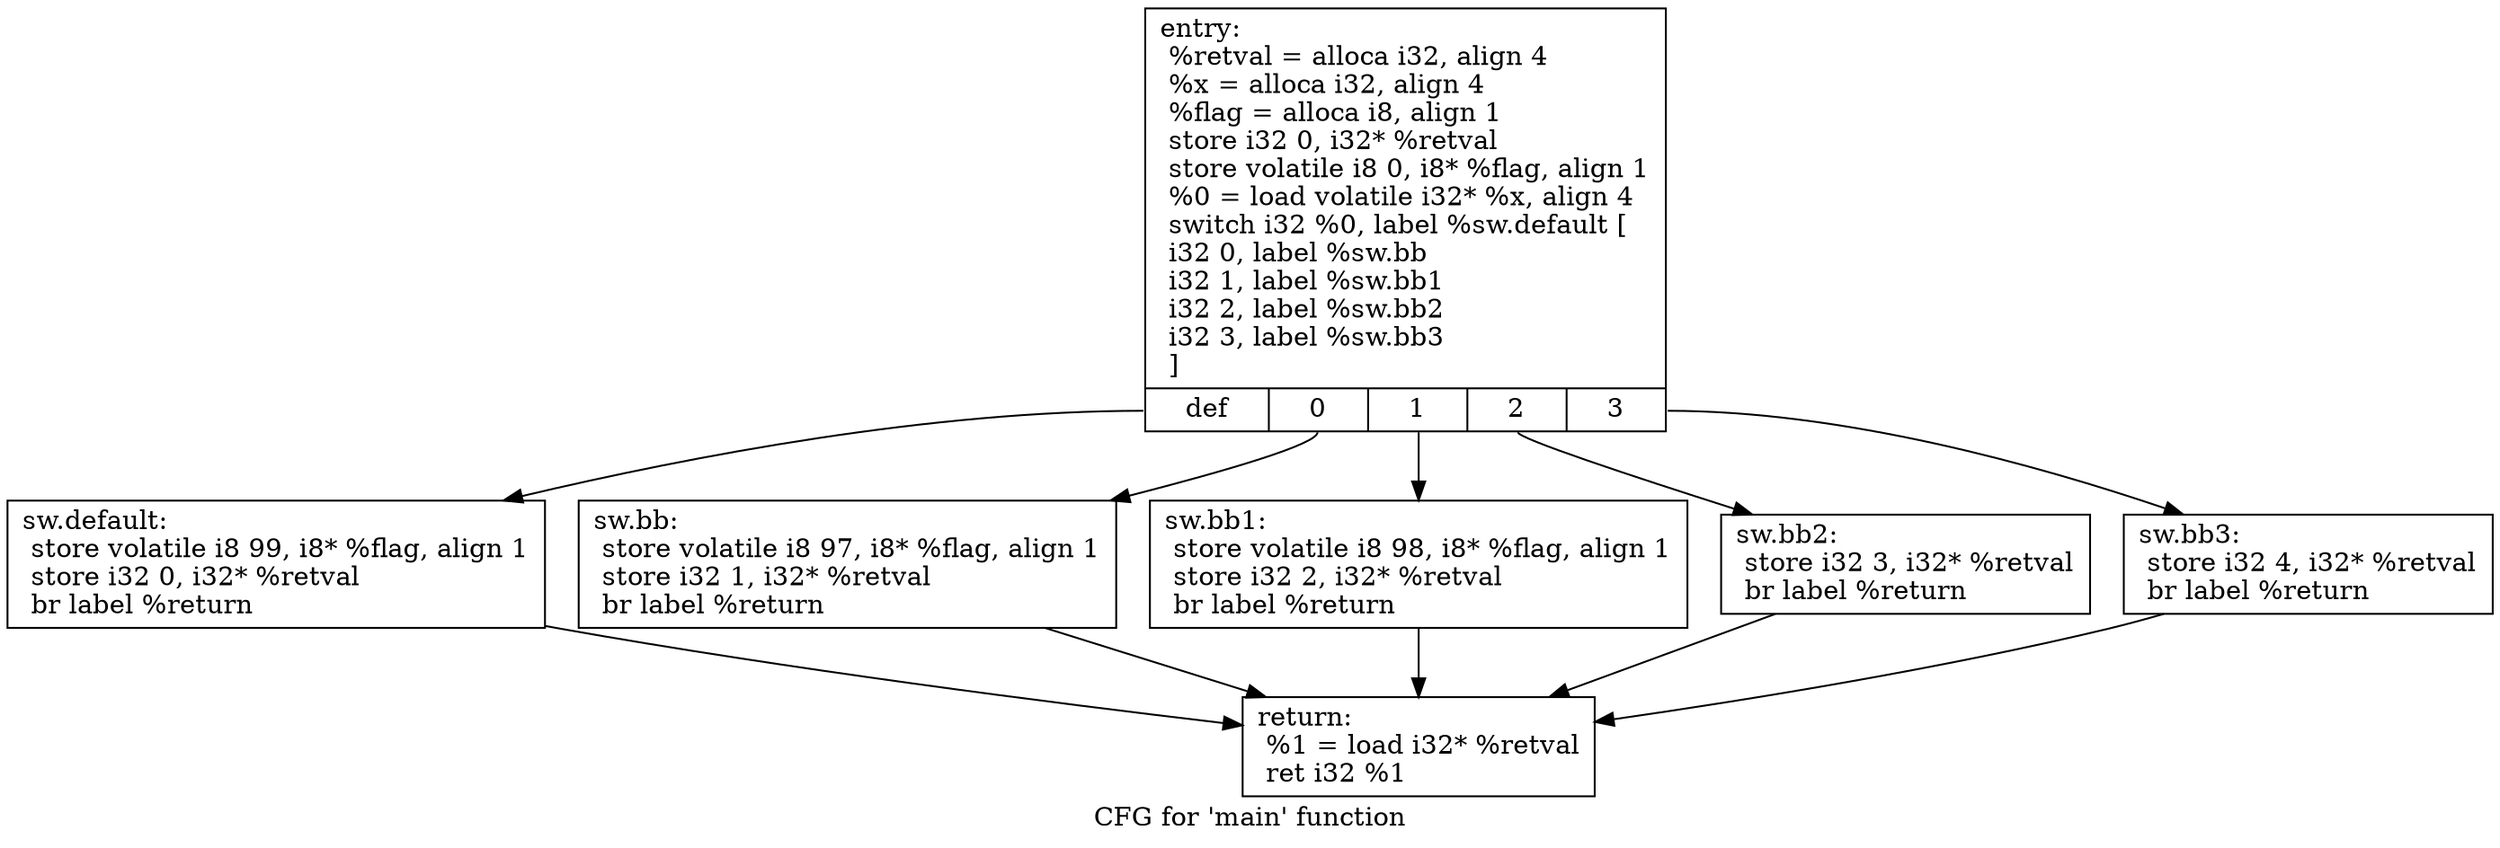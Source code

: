 digraph "CFG for 'main' function" {
	label="CFG for 'main' function";

	Node0x600030350 [shape=record,label="{entry:\l  %retval = alloca i32, align 4\l  %x = alloca i32, align 4\l  %flag = alloca i8, align 1\l  store i32 0, i32* %retval\l  store volatile i8 0, i8* %flag, align 1\l  %0 = load volatile i32* %x, align 4\l  switch i32 %0, label %sw.default [\l    i32 0, label %sw.bb\l    i32 1, label %sw.bb1\l    i32 2, label %sw.bb2\l    i32 3, label %sw.bb3\l  ]\l|{<s0>def|<s1>0|<s2>1|<s3>2|<s4>3}}"];
	Node0x600030350:s0 -> Node0x600062710;
	Node0x600030350:s1 -> Node0x6000627e0;
	Node0x600030350:s2 -> Node0x6000628d0;
	Node0x600030350:s3 -> Node0x600062a10;
	Node0x600030350:s4 -> Node0x600062b50;
	Node0x6000627e0 [shape=record,label="{sw.bb:                                            \l  store volatile i8 97, i8* %flag, align 1\l  store i32 1, i32* %retval\l  br label %return\l}"];
	Node0x6000627e0 -> Node0x600062ec0;
	Node0x6000628d0 [shape=record,label="{sw.bb1:                                           \l  store volatile i8 98, i8* %flag, align 1\l  store i32 2, i32* %retval\l  br label %return\l}"];
	Node0x6000628d0 -> Node0x600062ec0;
	Node0x600062a10 [shape=record,label="{sw.bb2:                                           \l  store i32 3, i32* %retval\l  br label %return\l}"];
	Node0x600062a10 -> Node0x600062ec0;
	Node0x600062b50 [shape=record,label="{sw.bb3:                                           \l  store i32 4, i32* %retval\l  br label %return\l}"];
	Node0x600062b50 -> Node0x600062ec0;
	Node0x600062710 [shape=record,label="{sw.default:                                       \l  store volatile i8 99, i8* %flag, align 1\l  store i32 0, i32* %retval\l  br label %return\l}"];
	Node0x600062710 -> Node0x600062ec0;
	Node0x600062ec0 [shape=record,label="{return:                                           \l  %1 = load i32* %retval\l  ret i32 %1\l}"];
}

